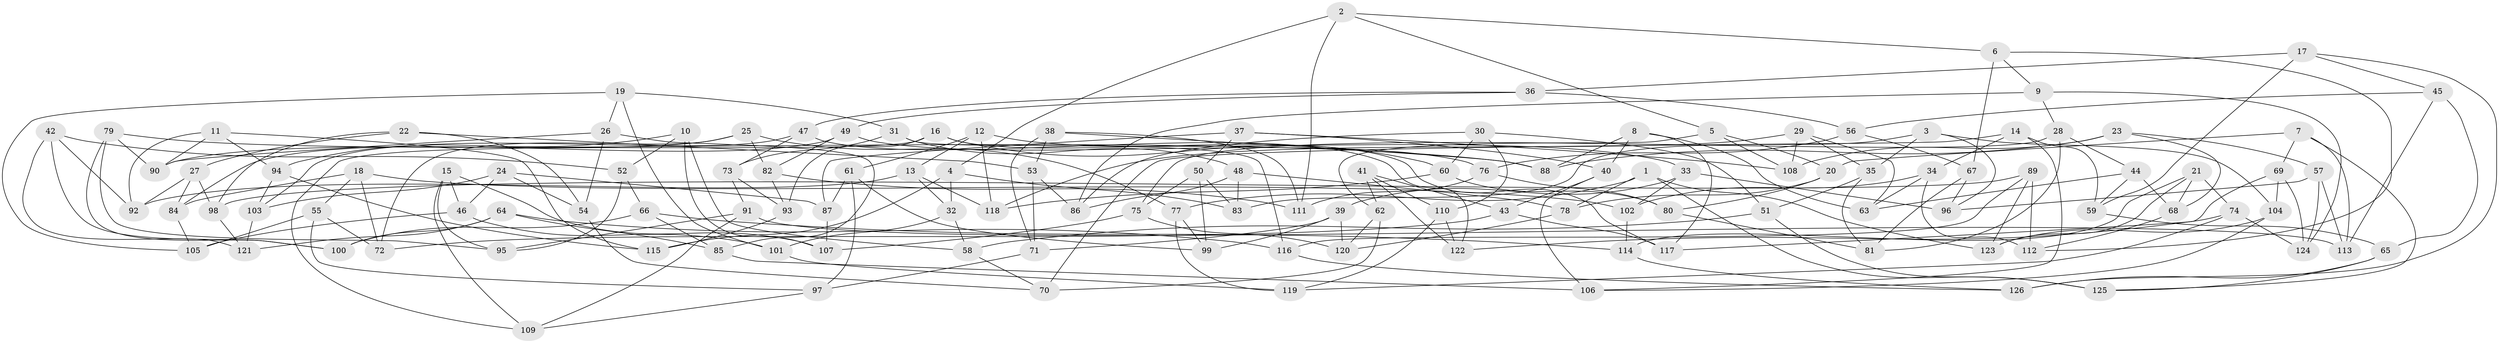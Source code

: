 // Generated by graph-tools (version 1.1) at 2025/26/03/09/25 03:26:59]
// undirected, 126 vertices, 252 edges
graph export_dot {
graph [start="1"]
  node [color=gray90,style=filled];
  1;
  2;
  3;
  4;
  5;
  6;
  7;
  8;
  9;
  10;
  11;
  12;
  13;
  14;
  15;
  16;
  17;
  18;
  19;
  20;
  21;
  22;
  23;
  24;
  25;
  26;
  27;
  28;
  29;
  30;
  31;
  32;
  33;
  34;
  35;
  36;
  37;
  38;
  39;
  40;
  41;
  42;
  43;
  44;
  45;
  46;
  47;
  48;
  49;
  50;
  51;
  52;
  53;
  54;
  55;
  56;
  57;
  58;
  59;
  60;
  61;
  62;
  63;
  64;
  65;
  66;
  67;
  68;
  69;
  70;
  71;
  72;
  73;
  74;
  75;
  76;
  77;
  78;
  79;
  80;
  81;
  82;
  83;
  84;
  85;
  86;
  87;
  88;
  89;
  90;
  91;
  92;
  93;
  94;
  95;
  96;
  97;
  98;
  99;
  100;
  101;
  102;
  103;
  104;
  105;
  106;
  107;
  108;
  109;
  110;
  111;
  112;
  113;
  114;
  115;
  116;
  117;
  118;
  119;
  120;
  121;
  122;
  123;
  124;
  125;
  126;
  1 -- 78;
  1 -- 125;
  1 -- 123;
  1 -- 77;
  2 -- 6;
  2 -- 4;
  2 -- 5;
  2 -- 111;
  3 -- 83;
  3 -- 96;
  3 -- 35;
  3 -- 104;
  4 -- 83;
  4 -- 32;
  4 -- 115;
  5 -- 62;
  5 -- 108;
  5 -- 20;
  6 -- 9;
  6 -- 112;
  6 -- 67;
  7 -- 113;
  7 -- 20;
  7 -- 125;
  7 -- 69;
  8 -- 88;
  8 -- 40;
  8 -- 63;
  8 -- 117;
  9 -- 86;
  9 -- 124;
  9 -- 28;
  10 -- 107;
  10 -- 58;
  10 -- 52;
  10 -- 94;
  11 -- 94;
  11 -- 90;
  11 -- 92;
  11 -- 115;
  12 -- 118;
  12 -- 61;
  12 -- 13;
  12 -- 33;
  13 -- 32;
  13 -- 92;
  13 -- 118;
  14 -- 59;
  14 -- 70;
  14 -- 34;
  14 -- 106;
  15 -- 109;
  15 -- 95;
  15 -- 46;
  15 -- 107;
  16 -- 60;
  16 -- 93;
  16 -- 117;
  16 -- 109;
  17 -- 59;
  17 -- 126;
  17 -- 36;
  17 -- 45;
  18 -- 84;
  18 -- 72;
  18 -- 102;
  18 -- 55;
  19 -- 105;
  19 -- 31;
  19 -- 101;
  19 -- 26;
  20 -- 78;
  20 -- 80;
  21 -- 123;
  21 -- 68;
  21 -- 114;
  21 -- 74;
  22 -- 54;
  22 -- 53;
  22 -- 27;
  22 -- 98;
  23 -- 108;
  23 -- 88;
  23 -- 57;
  23 -- 68;
  24 -- 103;
  24 -- 54;
  24 -- 46;
  24 -- 87;
  25 -- 82;
  25 -- 72;
  25 -- 77;
  25 -- 90;
  26 -- 85;
  26 -- 54;
  26 -- 90;
  27 -- 98;
  27 -- 84;
  27 -- 92;
  28 -- 44;
  28 -- 75;
  28 -- 81;
  29 -- 118;
  29 -- 63;
  29 -- 35;
  29 -- 108;
  30 -- 60;
  30 -- 51;
  30 -- 110;
  30 -- 86;
  31 -- 48;
  31 -- 73;
  31 -- 116;
  32 -- 58;
  32 -- 101;
  33 -- 39;
  33 -- 102;
  33 -- 96;
  34 -- 102;
  34 -- 112;
  34 -- 63;
  35 -- 51;
  35 -- 81;
  36 -- 47;
  36 -- 49;
  36 -- 56;
  37 -- 50;
  37 -- 87;
  37 -- 108;
  37 -- 40;
  38 -- 111;
  38 -- 88;
  38 -- 53;
  38 -- 71;
  39 -- 120;
  39 -- 71;
  39 -- 99;
  40 -- 106;
  40 -- 43;
  41 -- 110;
  41 -- 122;
  41 -- 43;
  41 -- 62;
  42 -- 100;
  42 -- 52;
  42 -- 121;
  42 -- 92;
  43 -- 72;
  43 -- 117;
  44 -- 63;
  44 -- 68;
  44 -- 59;
  45 -- 65;
  45 -- 113;
  45 -- 56;
  46 -- 101;
  46 -- 105;
  47 -- 122;
  47 -- 73;
  47 -- 103;
  48 -- 83;
  48 -- 78;
  48 -- 86;
  49 -- 84;
  49 -- 76;
  49 -- 82;
  50 -- 75;
  50 -- 99;
  50 -- 83;
  51 -- 58;
  51 -- 125;
  52 -- 66;
  52 -- 95;
  53 -- 86;
  53 -- 71;
  54 -- 70;
  55 -- 97;
  55 -- 105;
  55 -- 72;
  56 -- 76;
  56 -- 67;
  57 -- 113;
  57 -- 96;
  57 -- 124;
  58 -- 70;
  59 -- 65;
  60 -- 118;
  60 -- 80;
  61 -- 99;
  61 -- 87;
  61 -- 97;
  62 -- 120;
  62 -- 70;
  64 -- 116;
  64 -- 85;
  64 -- 121;
  64 -- 100;
  65 -- 125;
  65 -- 126;
  66 -- 85;
  66 -- 100;
  66 -- 114;
  67 -- 96;
  67 -- 81;
  68 -- 112;
  69 -- 117;
  69 -- 124;
  69 -- 104;
  71 -- 97;
  73 -- 93;
  73 -- 91;
  74 -- 119;
  74 -- 122;
  74 -- 124;
  75 -- 107;
  75 -- 120;
  76 -- 111;
  76 -- 80;
  77 -- 99;
  77 -- 119;
  78 -- 120;
  79 -- 90;
  79 -- 88;
  79 -- 95;
  79 -- 100;
  80 -- 81;
  82 -- 111;
  82 -- 93;
  84 -- 105;
  85 -- 106;
  87 -- 107;
  89 -- 112;
  89 -- 116;
  89 -- 123;
  89 -- 98;
  91 -- 113;
  91 -- 109;
  91 -- 95;
  93 -- 115;
  94 -- 115;
  94 -- 103;
  97 -- 109;
  98 -- 121;
  101 -- 119;
  102 -- 114;
  103 -- 121;
  104 -- 123;
  104 -- 106;
  110 -- 119;
  110 -- 122;
  114 -- 126;
  116 -- 126;
}
